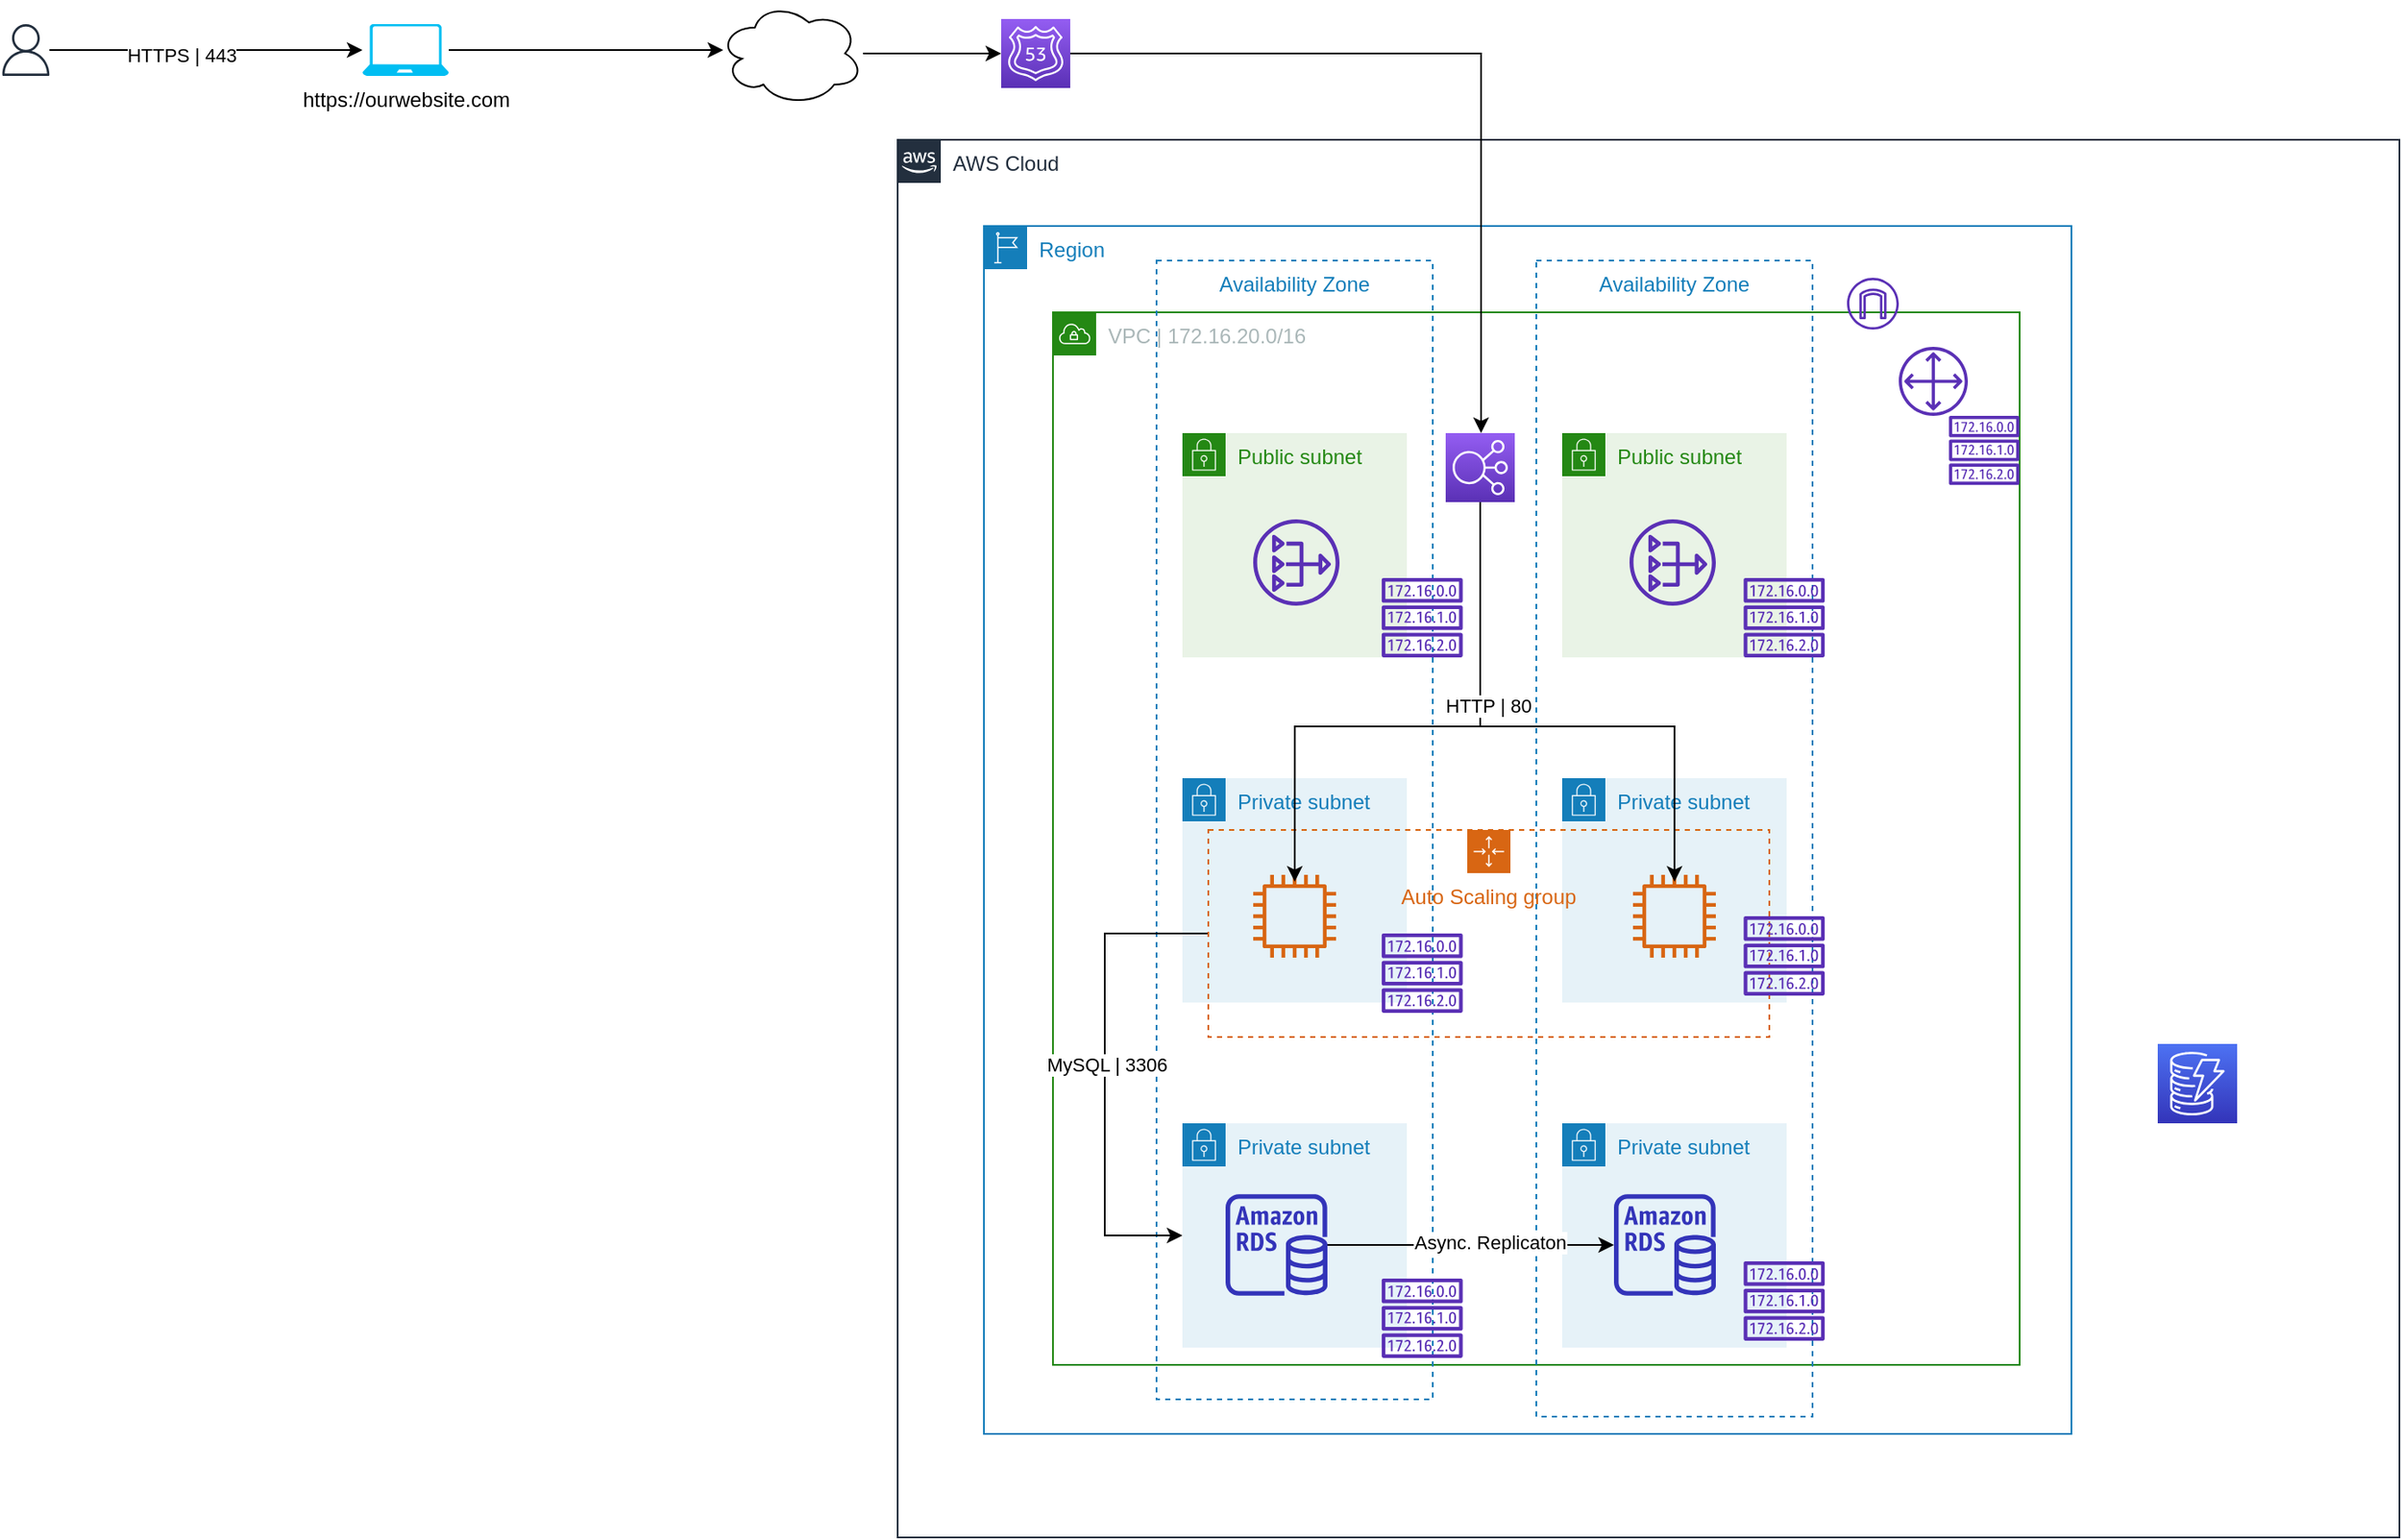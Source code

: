 <mxfile version="20.2.3" type="device" pages="2"><diagram id="qGHU7lOfQC-VO8fFJyiP" name="Page-1"><mxGraphModel dx="2979" dy="816" grid="1" gridSize="10" guides="1" tooltips="1" connect="1" arrows="1" fold="1" page="1" pageScale="1" pageWidth="850" pageHeight="1100" math="0" shadow="0"><root><mxCell id="0"/><mxCell id="1" parent="0"/><mxCell id="5YLVT_vNyKw7U1V8PRFC-1" value="AWS Cloud" style="points=[[0,0],[0.25,0],[0.5,0],[0.75,0],[1,0],[1,0.25],[1,0.5],[1,0.75],[1,1],[0.75,1],[0.5,1],[0.25,1],[0,1],[0,0.75],[0,0.5],[0,0.25]];outlineConnect=0;gradientColor=none;html=1;whiteSpace=wrap;fontSize=12;fontStyle=0;shape=mxgraph.aws4.group;grIcon=mxgraph.aws4.group_aws_cloud_alt;strokeColor=#232F3E;fillColor=none;verticalAlign=top;align=left;spacingLeft=30;fontColor=#232F3E;dashed=0;" parent="1" vertex="1"><mxGeometry x="80" y="100" width="870" height="810" as="geometry"/></mxCell><mxCell id="5YLVT_vNyKw7U1V8PRFC-2" value="Region" style="points=[[0,0],[0.25,0],[0.5,0],[0.75,0],[1,0],[1,0.25],[1,0.5],[1,0.75],[1,1],[0.75,1],[0.5,1],[0.25,1],[0,1],[0,0.75],[0,0.5],[0,0.25]];outlineConnect=0;gradientColor=none;html=1;whiteSpace=wrap;fontSize=12;fontStyle=0;shape=mxgraph.aws4.group;grIcon=mxgraph.aws4.group_region;strokeColor=#147EBA;fillColor=none;verticalAlign=top;align=left;spacingLeft=30;fontColor=#147EBA;dashed=0;" parent="1" vertex="1"><mxGeometry x="130" y="150" width="630" height="700" as="geometry"/></mxCell><mxCell id="5YLVT_vNyKw7U1V8PRFC-3" value="VPC | 172.16.20.0/16" style="points=[[0,0],[0.25,0],[0.5,0],[0.75,0],[1,0],[1,0.25],[1,0.5],[1,0.75],[1,1],[0.75,1],[0.5,1],[0.25,1],[0,1],[0,0.75],[0,0.5],[0,0.25]];outlineConnect=0;gradientColor=none;html=1;whiteSpace=wrap;fontSize=12;fontStyle=0;shape=mxgraph.aws4.group;grIcon=mxgraph.aws4.group_vpc;strokeColor=#248814;fillColor=none;verticalAlign=top;align=left;spacingLeft=30;fontColor=#AAB7B8;dashed=0;" parent="1" vertex="1"><mxGeometry x="170" y="200" width="560" height="610" as="geometry"/></mxCell><mxCell id="5YLVT_vNyKw7U1V8PRFC-4" value="Availability Zone" style="fillColor=none;strokeColor=#147EBA;dashed=1;verticalAlign=top;fontStyle=0;fontColor=#147EBA;" parent="1" vertex="1"><mxGeometry x="230" y="170" width="160" height="660" as="geometry"/></mxCell><mxCell id="5YLVT_vNyKw7U1V8PRFC-5" value="Availability Zone" style="fillColor=none;strokeColor=#147EBA;dashed=1;verticalAlign=top;fontStyle=0;fontColor=#147EBA;" parent="1" vertex="1"><mxGeometry x="450" y="170" width="160" height="670" as="geometry"/></mxCell><mxCell id="5YLVT_vNyKw7U1V8PRFC-6" value="Public subnet" style="points=[[0,0],[0.25,0],[0.5,0],[0.75,0],[1,0],[1,0.25],[1,0.5],[1,0.75],[1,1],[0.75,1],[0.5,1],[0.25,1],[0,1],[0,0.75],[0,0.5],[0,0.25]];outlineConnect=0;gradientColor=none;html=1;whiteSpace=wrap;fontSize=12;fontStyle=0;shape=mxgraph.aws4.group;grIcon=mxgraph.aws4.group_security_group;grStroke=0;strokeColor=#248814;fillColor=#E9F3E6;verticalAlign=top;align=left;spacingLeft=30;fontColor=#248814;dashed=0;" parent="1" vertex="1"><mxGeometry x="245" y="270" width="130" height="130" as="geometry"/></mxCell><mxCell id="5YLVT_vNyKw7U1V8PRFC-7" value="Private subnet" style="points=[[0,0],[0.25,0],[0.5,0],[0.75,0],[1,0],[1,0.25],[1,0.5],[1,0.75],[1,1],[0.75,1],[0.5,1],[0.25,1],[0,1],[0,0.75],[0,0.5],[0,0.25]];outlineConnect=0;gradientColor=none;html=1;whiteSpace=wrap;fontSize=12;fontStyle=0;shape=mxgraph.aws4.group;grIcon=mxgraph.aws4.group_security_group;grStroke=0;strokeColor=#147EBA;fillColor=#E6F2F8;verticalAlign=top;align=left;spacingLeft=30;fontColor=#147EBA;dashed=0;" parent="1" vertex="1"><mxGeometry x="245" y="470" width="130" height="130" as="geometry"/></mxCell><mxCell id="5YLVT_vNyKw7U1V8PRFC-8" value="Public subnet" style="points=[[0,0],[0.25,0],[0.5,0],[0.75,0],[1,0],[1,0.25],[1,0.5],[1,0.75],[1,1],[0.75,1],[0.5,1],[0.25,1],[0,1],[0,0.75],[0,0.5],[0,0.25]];outlineConnect=0;gradientColor=none;html=1;whiteSpace=wrap;fontSize=12;fontStyle=0;shape=mxgraph.aws4.group;grIcon=mxgraph.aws4.group_security_group;grStroke=0;strokeColor=#248814;fillColor=#E9F3E6;verticalAlign=top;align=left;spacingLeft=30;fontColor=#248814;dashed=0;" parent="1" vertex="1"><mxGeometry x="465" y="270" width="130" height="130" as="geometry"/></mxCell><mxCell id="5YLVT_vNyKw7U1V8PRFC-9" value="Private subnet" style="points=[[0,0],[0.25,0],[0.5,0],[0.75,0],[1,0],[1,0.25],[1,0.5],[1,0.75],[1,1],[0.75,1],[0.5,1],[0.25,1],[0,1],[0,0.75],[0,0.5],[0,0.25]];outlineConnect=0;gradientColor=none;html=1;whiteSpace=wrap;fontSize=12;fontStyle=0;shape=mxgraph.aws4.group;grIcon=mxgraph.aws4.group_security_group;grStroke=0;strokeColor=#147EBA;fillColor=#E6F2F8;verticalAlign=top;align=left;spacingLeft=30;fontColor=#147EBA;dashed=0;" parent="1" vertex="1"><mxGeometry x="465" y="470" width="130" height="130" as="geometry"/></mxCell><mxCell id="5YLVT_vNyKw7U1V8PRFC-10" value="" style="outlineConnect=0;fontColor=#232F3E;gradientColor=none;fillColor=#D86613;strokeColor=none;dashed=0;verticalLabelPosition=bottom;verticalAlign=top;align=center;html=1;fontSize=12;fontStyle=0;aspect=fixed;pointerEvents=1;shape=mxgraph.aws4.instance2;" parent="1" vertex="1"><mxGeometry x="286" y="526" width="48" height="48" as="geometry"/></mxCell><mxCell id="5YLVT_vNyKw7U1V8PRFC-11" value="" style="outlineConnect=0;fontColor=#232F3E;gradientColor=none;fillColor=#D86613;strokeColor=none;dashed=0;verticalLabelPosition=bottom;verticalAlign=top;align=center;html=1;fontSize=12;fontStyle=0;aspect=fixed;pointerEvents=1;shape=mxgraph.aws4.instance2;" parent="1" vertex="1"><mxGeometry x="506" y="526" width="48" height="48" as="geometry"/></mxCell><mxCell id="fYMZ4jhdy8-iHgI9h3fN-6" style="edgeStyle=orthogonalEdgeStyle;rounded=0;orthogonalLoop=1;jettySize=auto;html=1;exitX=0;exitY=0.5;exitDx=0;exitDy=0;entryX=0;entryY=0.5;entryDx=0;entryDy=0;" parent="1" source="5YLVT_vNyKw7U1V8PRFC-12" target="5YLVT_vNyKw7U1V8PRFC-25" edge="1"><mxGeometry relative="1" as="geometry"><Array as="points"><mxPoint x="200" y="560"/><mxPoint x="200" y="735"/></Array></mxGeometry></mxCell><mxCell id="fYMZ4jhdy8-iHgI9h3fN-7" value="MySQL | 3306" style="edgeLabel;html=1;align=center;verticalAlign=middle;resizable=0;points=[];" parent="fYMZ4jhdy8-iHgI9h3fN-6" vertex="1" connectable="0"><mxGeometry x="-0.027" y="1" relative="1" as="geometry"><mxPoint as="offset"/></mxGeometry></mxCell><mxCell id="5YLVT_vNyKw7U1V8PRFC-12" value="Auto Scaling group" style="points=[[0,0],[0.25,0],[0.5,0],[0.75,0],[1,0],[1,0.25],[1,0.5],[1,0.75],[1,1],[0.75,1],[0.5,1],[0.25,1],[0,1],[0,0.75],[0,0.5],[0,0.25]];outlineConnect=0;gradientColor=none;html=1;whiteSpace=wrap;fontSize=12;fontStyle=0;shape=mxgraph.aws4.groupCenter;grIcon=mxgraph.aws4.group_auto_scaling_group;grStroke=1;strokeColor=#D86613;fillColor=none;verticalAlign=top;align=center;fontColor=#D86613;dashed=1;spacingTop=25;" parent="1" vertex="1"><mxGeometry x="260" y="500" width="325" height="120" as="geometry"/></mxCell><mxCell id="5YLVT_vNyKw7U1V8PRFC-13" value="" style="outlineConnect=0;fontColor=#232F3E;gradientColor=none;fillColor=#5A30B5;strokeColor=none;dashed=0;verticalLabelPosition=bottom;verticalAlign=top;align=center;html=1;fontSize=12;fontStyle=0;aspect=fixed;pointerEvents=1;shape=mxgraph.aws4.internet_gateway;" parent="1" vertex="1"><mxGeometry x="630" y="180" width="30" height="30" as="geometry"/></mxCell><mxCell id="5YLVT_vNyKw7U1V8PRFC-14" value="" style="outlineConnect=0;fontColor=#232F3E;gradientColor=none;fillColor=#5A30B5;strokeColor=none;dashed=0;verticalLabelPosition=bottom;verticalAlign=top;align=center;html=1;fontSize=12;fontStyle=0;aspect=fixed;pointerEvents=1;shape=mxgraph.aws4.nat_gateway;" parent="1" vertex="1"><mxGeometry x="286" y="320" width="50" height="50" as="geometry"/></mxCell><mxCell id="5YLVT_vNyKw7U1V8PRFC-15" value="" style="outlineConnect=0;fontColor=#232F3E;gradientColor=none;fillColor=#5A30B5;strokeColor=none;dashed=0;verticalLabelPosition=bottom;verticalAlign=top;align=center;html=1;fontSize=12;fontStyle=0;aspect=fixed;pointerEvents=1;shape=mxgraph.aws4.nat_gateway;" parent="1" vertex="1"><mxGeometry x="504" y="320" width="50" height="50" as="geometry"/></mxCell><mxCell id="5YLVT_vNyKw7U1V8PRFC-16" value="" style="outlineConnect=0;fontColor=#232F3E;gradientColor=none;fillColor=#5A30B5;strokeColor=none;dashed=0;verticalLabelPosition=bottom;verticalAlign=top;align=center;html=1;fontSize=12;fontStyle=0;aspect=fixed;pointerEvents=1;shape=mxgraph.aws4.route_table;" parent="1" vertex="1"><mxGeometry x="570" y="550" width="47.21" height="46" as="geometry"/></mxCell><mxCell id="5YLVT_vNyKw7U1V8PRFC-17" value="" style="outlineConnect=0;fontColor=#232F3E;gradientColor=none;fillColor=#5A30B5;strokeColor=none;dashed=0;verticalLabelPosition=bottom;verticalAlign=top;align=center;html=1;fontSize=12;fontStyle=0;aspect=fixed;pointerEvents=1;shape=mxgraph.aws4.route_table;" parent="1" vertex="1"><mxGeometry x="570" y="354" width="47.21" height="46" as="geometry"/></mxCell><mxCell id="5YLVT_vNyKw7U1V8PRFC-18" value="" style="outlineConnect=0;fontColor=#232F3E;gradientColor=none;fillColor=#5A30B5;strokeColor=none;dashed=0;verticalLabelPosition=bottom;verticalAlign=top;align=center;html=1;fontSize=12;fontStyle=0;aspect=fixed;pointerEvents=1;shape=mxgraph.aws4.route_table;" parent="1" vertex="1"><mxGeometry x="360.29" y="354" width="47.21" height="46" as="geometry"/></mxCell><mxCell id="5YLVT_vNyKw7U1V8PRFC-19" value="" style="outlineConnect=0;fontColor=#232F3E;gradientColor=none;fillColor=#5A30B5;strokeColor=none;dashed=0;verticalLabelPosition=bottom;verticalAlign=top;align=center;html=1;fontSize=12;fontStyle=0;aspect=fixed;pointerEvents=1;shape=mxgraph.aws4.route_table;" parent="1" vertex="1"><mxGeometry x="360.29" y="560" width="47.21" height="46" as="geometry"/></mxCell><mxCell id="5YLVT_vNyKw7U1V8PRFC-20" value="" style="outlineConnect=0;fontColor=#232F3E;gradientColor=none;fillColor=#5A30B5;strokeColor=none;dashed=0;verticalLabelPosition=bottom;verticalAlign=top;align=center;html=1;fontSize=12;fontStyle=0;aspect=fixed;pointerEvents=1;shape=mxgraph.aws4.customer_gateway;" parent="1" vertex="1"><mxGeometry x="660" y="220" width="40" height="40" as="geometry"/></mxCell><mxCell id="5YLVT_vNyKw7U1V8PRFC-21" value="" style="outlineConnect=0;fontColor=#232F3E;gradientColor=none;fillColor=#5A30B5;strokeColor=none;dashed=0;verticalLabelPosition=bottom;verticalAlign=top;align=center;html=1;fontSize=12;fontStyle=0;aspect=fixed;pointerEvents=1;shape=mxgraph.aws4.route_table;" parent="1" vertex="1"><mxGeometry x="688.95" y="260" width="41.05" height="40" as="geometry"/></mxCell><mxCell id="5YLVT_vNyKw7U1V8PRFC-23" style="edgeStyle=orthogonalEdgeStyle;rounded=0;orthogonalLoop=1;jettySize=auto;html=1;entryX=0.154;entryY=0.25;entryDx=0;entryDy=0;entryPerimeter=0;" parent="1" source="5YLVT_vNyKw7U1V8PRFC-22" target="5YLVT_vNyKw7U1V8PRFC-12" edge="1"><mxGeometry relative="1" as="geometry"><Array as="points"><mxPoint x="417" y="440"/><mxPoint x="310" y="440"/></Array></mxGeometry></mxCell><mxCell id="5YLVT_vNyKw7U1V8PRFC-24" style="edgeStyle=orthogonalEdgeStyle;rounded=0;orthogonalLoop=1;jettySize=auto;html=1;entryX=0.831;entryY=0.25;entryDx=0;entryDy=0;entryPerimeter=0;" parent="1" source="5YLVT_vNyKw7U1V8PRFC-22" target="5YLVT_vNyKw7U1V8PRFC-12" edge="1"><mxGeometry relative="1" as="geometry"><Array as="points"><mxPoint x="417" y="440"/><mxPoint x="530" y="440"/></Array></mxGeometry></mxCell><mxCell id="fYMZ4jhdy8-iHgI9h3fN-5" value="HTTP | 80" style="edgeLabel;html=1;align=center;verticalAlign=middle;resizable=0;points=[];" parent="5YLVT_vNyKw7U1V8PRFC-24" vertex="1" connectable="0"><mxGeometry x="-0.29" y="4" relative="1" as="geometry"><mxPoint as="offset"/></mxGeometry></mxCell><mxCell id="5YLVT_vNyKw7U1V8PRFC-22" value="" style="outlineConnect=0;fontColor=#232F3E;gradientColor=#945DF2;gradientDirection=north;fillColor=#5A30B5;strokeColor=#ffffff;dashed=0;verticalLabelPosition=bottom;verticalAlign=top;align=center;html=1;fontSize=12;fontStyle=0;aspect=fixed;shape=mxgraph.aws4.resourceIcon;resIcon=mxgraph.aws4.elastic_load_balancing;" parent="1" vertex="1"><mxGeometry x="397.5" y="270" width="40" height="40" as="geometry"/></mxCell><mxCell id="5YLVT_vNyKw7U1V8PRFC-25" value="Private subnet" style="points=[[0,0],[0.25,0],[0.5,0],[0.75,0],[1,0],[1,0.25],[1,0.5],[1,0.75],[1,1],[0.75,1],[0.5,1],[0.25,1],[0,1],[0,0.75],[0,0.5],[0,0.25]];outlineConnect=0;gradientColor=none;html=1;whiteSpace=wrap;fontSize=12;fontStyle=0;shape=mxgraph.aws4.group;grIcon=mxgraph.aws4.group_security_group;grStroke=0;strokeColor=#147EBA;fillColor=#E6F2F8;verticalAlign=top;align=left;spacingLeft=30;fontColor=#147EBA;dashed=0;" parent="1" vertex="1"><mxGeometry x="245" y="670" width="130" height="130" as="geometry"/></mxCell><mxCell id="5YLVT_vNyKw7U1V8PRFC-26" value="Private subnet" style="points=[[0,0],[0.25,0],[0.5,0],[0.75,0],[1,0],[1,0.25],[1,0.5],[1,0.75],[1,1],[0.75,1],[0.5,1],[0.25,1],[0,1],[0,0.75],[0,0.5],[0,0.25]];outlineConnect=0;gradientColor=none;html=1;whiteSpace=wrap;fontSize=12;fontStyle=0;shape=mxgraph.aws4.group;grIcon=mxgraph.aws4.group_security_group;grStroke=0;strokeColor=#147EBA;fillColor=#E6F2F8;verticalAlign=top;align=left;spacingLeft=30;fontColor=#147EBA;dashed=0;" parent="1" vertex="1"><mxGeometry x="465" y="670" width="130" height="130" as="geometry"/></mxCell><mxCell id="5YLVT_vNyKw7U1V8PRFC-30" value="" style="outlineConnect=0;fontColor=#232F3E;gradientColor=none;fillColor=#5A30B5;strokeColor=none;dashed=0;verticalLabelPosition=bottom;verticalAlign=top;align=center;html=1;fontSize=12;fontStyle=0;aspect=fixed;pointerEvents=1;shape=mxgraph.aws4.route_table;" parent="1" vertex="1"><mxGeometry x="570" y="750" width="47.21" height="46" as="geometry"/></mxCell><mxCell id="5YLVT_vNyKw7U1V8PRFC-31" value="" style="outlineConnect=0;fontColor=#232F3E;gradientColor=none;fillColor=#5A30B5;strokeColor=none;dashed=0;verticalLabelPosition=bottom;verticalAlign=top;align=center;html=1;fontSize=12;fontStyle=0;aspect=fixed;pointerEvents=1;shape=mxgraph.aws4.route_table;" parent="1" vertex="1"><mxGeometry x="360.29" y="760" width="47.21" height="46" as="geometry"/></mxCell><mxCell id="5YLVT_vNyKw7U1V8PRFC-34" style="edgeStyle=orthogonalEdgeStyle;rounded=0;orthogonalLoop=1;jettySize=auto;html=1;" parent="1" source="5YLVT_vNyKw7U1V8PRFC-32" target="5YLVT_vNyKw7U1V8PRFC-33" edge="1"><mxGeometry relative="1" as="geometry"/></mxCell><mxCell id="5YLVT_vNyKw7U1V8PRFC-35" value="Async. Replicaton" style="edgeLabel;html=1;align=center;verticalAlign=middle;resizable=0;points=[];" parent="5YLVT_vNyKw7U1V8PRFC-34" vertex="1" connectable="0"><mxGeometry x="0.124" y="2" relative="1" as="geometry"><mxPoint as="offset"/></mxGeometry></mxCell><mxCell id="5YLVT_vNyKw7U1V8PRFC-32" value="" style="outlineConnect=0;fontColor=#232F3E;gradientColor=none;fillColor=#3334B9;strokeColor=none;dashed=0;verticalLabelPosition=bottom;verticalAlign=top;align=center;html=1;fontSize=12;fontStyle=0;aspect=fixed;pointerEvents=1;shape=mxgraph.aws4.rds_instance;" parent="1" vertex="1"><mxGeometry x="270" y="711" width="59" height="59" as="geometry"/></mxCell><mxCell id="5YLVT_vNyKw7U1V8PRFC-33" value="" style="outlineConnect=0;fontColor=#232F3E;gradientColor=none;fillColor=#3334B9;strokeColor=none;dashed=0;verticalLabelPosition=bottom;verticalAlign=top;align=center;html=1;fontSize=12;fontStyle=0;aspect=fixed;pointerEvents=1;shape=mxgraph.aws4.rds_instance;" parent="1" vertex="1"><mxGeometry x="495" y="711" width="59" height="59" as="geometry"/></mxCell><mxCell id="5YLVT_vNyKw7U1V8PRFC-45" style="edgeStyle=orthogonalEdgeStyle;rounded=0;orthogonalLoop=1;jettySize=auto;html=1;" parent="1" source="5YLVT_vNyKw7U1V8PRFC-36" target="5YLVT_vNyKw7U1V8PRFC-22" edge="1"><mxGeometry relative="1" as="geometry"><Array as="points"><mxPoint x="418" y="50"/></Array></mxGeometry></mxCell><mxCell id="5YLVT_vNyKw7U1V8PRFC-36" value="" style="outlineConnect=0;fontColor=#232F3E;gradientColor=#945DF2;gradientDirection=north;fillColor=#5A30B5;strokeColor=#ffffff;dashed=0;verticalLabelPosition=bottom;verticalAlign=top;align=center;html=1;fontSize=12;fontStyle=0;aspect=fixed;shape=mxgraph.aws4.resourceIcon;resIcon=mxgraph.aws4.route_53;" parent="1" vertex="1"><mxGeometry x="140" y="30" width="40" height="40" as="geometry"/></mxCell><mxCell id="5YLVT_vNyKw7U1V8PRFC-43" style="edgeStyle=orthogonalEdgeStyle;rounded=0;orthogonalLoop=1;jettySize=auto;html=1;" parent="1" source="5YLVT_vNyKw7U1V8PRFC-37" target="5YLVT_vNyKw7U1V8PRFC-36" edge="1"><mxGeometry relative="1" as="geometry"/></mxCell><mxCell id="5YLVT_vNyKw7U1V8PRFC-37" value="" style="ellipse;shape=cloud;whiteSpace=wrap;html=1;" parent="1" vertex="1"><mxGeometry x="-23.6" y="20" width="83.6" height="60" as="geometry"/></mxCell><mxCell id="5YLVT_vNyKw7U1V8PRFC-44" style="edgeStyle=orthogonalEdgeStyle;rounded=0;orthogonalLoop=1;jettySize=auto;html=1;" parent="1" source="5YLVT_vNyKw7U1V8PRFC-38" edge="1"><mxGeometry relative="1" as="geometry"><mxPoint x="-21" y="48" as="targetPoint"/></mxGeometry></mxCell><mxCell id="5YLVT_vNyKw7U1V8PRFC-38" value="https://ourwebsite.com" style="verticalLabelPosition=bottom;html=1;verticalAlign=top;align=center;strokeColor=none;fillColor=#00BEF2;shape=mxgraph.azure.laptop;pointerEvents=1;" parent="1" vertex="1"><mxGeometry x="-230" y="33" width="50" height="30" as="geometry"/></mxCell><mxCell id="5YLVT_vNyKw7U1V8PRFC-40" style="edgeStyle=orthogonalEdgeStyle;rounded=0;orthogonalLoop=1;jettySize=auto;html=1;" parent="1" source="5YLVT_vNyKw7U1V8PRFC-39" target="5YLVT_vNyKw7U1V8PRFC-38" edge="1"><mxGeometry relative="1" as="geometry"/></mxCell><mxCell id="fYMZ4jhdy8-iHgI9h3fN-4" value="HTTPS | 443" style="edgeLabel;html=1;align=center;verticalAlign=middle;resizable=0;points=[];" parent="5YLVT_vNyKw7U1V8PRFC-40" vertex="1" connectable="0"><mxGeometry x="-0.16" y="-3" relative="1" as="geometry"><mxPoint as="offset"/></mxGeometry></mxCell><mxCell id="5YLVT_vNyKw7U1V8PRFC-39" value="" style="outlineConnect=0;fontColor=#232F3E;gradientColor=none;fillColor=#232F3E;strokeColor=none;dashed=0;verticalLabelPosition=bottom;verticalAlign=top;align=center;html=1;fontSize=12;fontStyle=0;aspect=fixed;pointerEvents=1;shape=mxgraph.aws4.user;" parent="1" vertex="1"><mxGeometry x="-440" y="33" width="30" height="30" as="geometry"/></mxCell><mxCell id="snQkzCkAAXeSQqoDrK5y-1" value="" style="sketch=0;points=[[0,0,0],[0.25,0,0],[0.5,0,0],[0.75,0,0],[1,0,0],[0,1,0],[0.25,1,0],[0.5,1,0],[0.75,1,0],[1,1,0],[0,0.25,0],[0,0.5,0],[0,0.75,0],[1,0.25,0],[1,0.5,0],[1,0.75,0]];outlineConnect=0;fontColor=#232F3E;gradientColor=#4D72F3;gradientDirection=north;fillColor=#3334B9;strokeColor=#ffffff;dashed=0;verticalLabelPosition=bottom;verticalAlign=top;align=center;html=1;fontSize=12;fontStyle=0;aspect=fixed;shape=mxgraph.aws4.resourceIcon;resIcon=mxgraph.aws4.dynamodb;" parent="1" vertex="1"><mxGeometry x="810" y="624" width="46" height="46" as="geometry"/></mxCell></root></mxGraphModel></diagram><diagram name="Copy of Page-1" id="x02dA8ORtGkthrHsMyF6"><mxGraphModel dx="2979" dy="816" grid="1" gridSize="10" guides="1" tooltips="1" connect="1" arrows="1" fold="1" page="1" pageScale="1" pageWidth="850" pageHeight="1100" math="0" shadow="0"><root><mxCell id="9SWL7F2BHETxe4hb4hjW-0"/><mxCell id="9SWL7F2BHETxe4hb4hjW-1" parent="9SWL7F2BHETxe4hb4hjW-0"/><mxCell id="9SWL7F2BHETxe4hb4hjW-2" value="AWS Cloud" style="points=[[0,0],[0.25,0],[0.5,0],[0.75,0],[1,0],[1,0.25],[1,0.5],[1,0.75],[1,1],[0.75,1],[0.5,1],[0.25,1],[0,1],[0,0.75],[0,0.5],[0,0.25]];outlineConnect=0;gradientColor=none;html=1;whiteSpace=wrap;fontSize=12;fontStyle=0;shape=mxgraph.aws4.group;grIcon=mxgraph.aws4.group_aws_cloud_alt;strokeColor=#232F3E;fillColor=none;verticalAlign=top;align=left;spacingLeft=30;fontColor=#232F3E;dashed=0;" parent="9SWL7F2BHETxe4hb4hjW-1" vertex="1"><mxGeometry x="-70" y="100" width="1240" height="670" as="geometry"/></mxCell><mxCell id="9SWL7F2BHETxe4hb4hjW-3" value="Region" style="points=[[0,0],[0.25,0],[0.5,0],[0.75,0],[1,0],[1,0.25],[1,0.5],[1,0.75],[1,1],[0.75,1],[0.5,1],[0.25,1],[0,1],[0,0.75],[0,0.5],[0,0.25]];outlineConnect=0;gradientColor=none;html=1;whiteSpace=wrap;fontSize=12;fontStyle=0;shape=mxgraph.aws4.group;grIcon=mxgraph.aws4.group_region;strokeColor=#147EBA;fillColor=none;verticalAlign=top;align=left;spacingLeft=30;fontColor=#147EBA;dashed=0;" parent="9SWL7F2BHETxe4hb4hjW-1" vertex="1"><mxGeometry x="-40" y="150" width="1180" height="580" as="geometry"/></mxCell><mxCell id="9SWL7F2BHETxe4hb4hjW-4" value="VPC | 172.16.20.0/16" style="points=[[0,0],[0.25,0],[0.5,0],[0.75,0],[1,0],[1,0.25],[1,0.5],[1,0.75],[1,1],[0.75,1],[0.5,1],[0.25,1],[0,1],[0,0.75],[0,0.5],[0,0.25]];outlineConnect=0;gradientColor=none;html=1;whiteSpace=wrap;fontSize=12;fontStyle=0;shape=mxgraph.aws4.group;grIcon=mxgraph.aws4.group_vpc;strokeColor=#248814;fillColor=none;verticalAlign=top;align=left;spacingLeft=30;fontColor=#AAB7B8;dashed=0;" parent="9SWL7F2BHETxe4hb4hjW-1" vertex="1"><mxGeometry x="170" y="200" width="580" height="490" as="geometry"/></mxCell><mxCell id="9SWL7F2BHETxe4hb4hjW-5" value="Availability Zone" style="fillColor=none;strokeColor=#147EBA;dashed=1;verticalAlign=top;fontStyle=0;fontColor=#147EBA;" parent="9SWL7F2BHETxe4hb4hjW-1" vertex="1"><mxGeometry x="230" y="170" width="160" height="480" as="geometry"/></mxCell><mxCell id="9SWL7F2BHETxe4hb4hjW-6" value="Availability Zone" style="fillColor=none;strokeColor=#147EBA;dashed=1;verticalAlign=top;fontStyle=0;fontColor=#147EBA;" parent="9SWL7F2BHETxe4hb4hjW-1" vertex="1"><mxGeometry x="450" y="170" width="160" height="480" as="geometry"/></mxCell><mxCell id="9SWL7F2BHETxe4hb4hjW-7" value="Public subnet" style="points=[[0,0],[0.25,0],[0.5,0],[0.75,0],[1,0],[1,0.25],[1,0.5],[1,0.75],[1,1],[0.75,1],[0.5,1],[0.25,1],[0,1],[0,0.75],[0,0.5],[0,0.25]];outlineConnect=0;gradientColor=none;html=1;whiteSpace=wrap;fontSize=12;fontStyle=0;shape=mxgraph.aws4.group;grIcon=mxgraph.aws4.group_security_group;grStroke=0;strokeColor=#248814;fillColor=#E9F3E6;verticalAlign=top;align=left;spacingLeft=30;fontColor=#248814;dashed=0;" parent="9SWL7F2BHETxe4hb4hjW-1" vertex="1"><mxGeometry x="245" y="270" width="130" height="130" as="geometry"/></mxCell><mxCell id="9SWL7F2BHETxe4hb4hjW-8" value="Private subnet" style="points=[[0,0],[0.25,0],[0.5,0],[0.75,0],[1,0],[1,0.25],[1,0.5],[1,0.75],[1,1],[0.75,1],[0.5,1],[0.25,1],[0,1],[0,0.75],[0,0.5],[0,0.25]];outlineConnect=0;gradientColor=none;html=1;whiteSpace=wrap;fontSize=12;fontStyle=0;shape=mxgraph.aws4.group;grIcon=mxgraph.aws4.group_security_group;grStroke=0;strokeColor=#147EBA;fillColor=#E6F2F8;verticalAlign=top;align=left;spacingLeft=30;fontColor=#147EBA;dashed=0;" parent="9SWL7F2BHETxe4hb4hjW-1" vertex="1"><mxGeometry x="245" y="470" width="130" height="130" as="geometry"/></mxCell><mxCell id="9SWL7F2BHETxe4hb4hjW-9" value="Public subnet" style="points=[[0,0],[0.25,0],[0.5,0],[0.75,0],[1,0],[1,0.25],[1,0.5],[1,0.75],[1,1],[0.75,1],[0.5,1],[0.25,1],[0,1],[0,0.75],[0,0.5],[0,0.25]];outlineConnect=0;gradientColor=none;html=1;whiteSpace=wrap;fontSize=12;fontStyle=0;shape=mxgraph.aws4.group;grIcon=mxgraph.aws4.group_security_group;grStroke=0;strokeColor=#248814;fillColor=#E9F3E6;verticalAlign=top;align=left;spacingLeft=30;fontColor=#248814;dashed=0;" parent="9SWL7F2BHETxe4hb4hjW-1" vertex="1"><mxGeometry x="465" y="270" width="130" height="130" as="geometry"/></mxCell><mxCell id="9SWL7F2BHETxe4hb4hjW-10" value="Private subnet" style="points=[[0,0],[0.25,0],[0.5,0],[0.75,0],[1,0],[1,0.25],[1,0.5],[1,0.75],[1,1],[0.75,1],[0.5,1],[0.25,1],[0,1],[0,0.75],[0,0.5],[0,0.25]];outlineConnect=0;gradientColor=none;html=1;whiteSpace=wrap;fontSize=12;fontStyle=0;shape=mxgraph.aws4.group;grIcon=mxgraph.aws4.group_security_group;grStroke=0;strokeColor=#147EBA;fillColor=#E6F2F8;verticalAlign=top;align=left;spacingLeft=30;fontColor=#147EBA;dashed=0;" parent="9SWL7F2BHETxe4hb4hjW-1" vertex="1"><mxGeometry x="465" y="470" width="130" height="130" as="geometry"/></mxCell><mxCell id="9SWL7F2BHETxe4hb4hjW-11" value="" style="outlineConnect=0;fontColor=#232F3E;gradientColor=none;fillColor=#D86613;strokeColor=none;dashed=0;verticalLabelPosition=bottom;verticalAlign=top;align=center;html=1;fontSize=12;fontStyle=0;aspect=fixed;pointerEvents=1;shape=mxgraph.aws4.instance2;" parent="9SWL7F2BHETxe4hb4hjW-1" vertex="1"><mxGeometry x="286" y="526" width="48" height="48" as="geometry"/></mxCell><mxCell id="9SWL7F2BHETxe4hb4hjW-12" value="" style="outlineConnect=0;fontColor=#232F3E;gradientColor=none;fillColor=#D86613;strokeColor=none;dashed=0;verticalLabelPosition=bottom;verticalAlign=top;align=center;html=1;fontSize=12;fontStyle=0;aspect=fixed;pointerEvents=1;shape=mxgraph.aws4.instance2;" parent="9SWL7F2BHETxe4hb4hjW-1" vertex="1"><mxGeometry x="506" y="526" width="48" height="48" as="geometry"/></mxCell><mxCell id="9SWL7F2BHETxe4hb4hjW-15" value="Auto Scaling group" style="points=[[0,0],[0.25,0],[0.5,0],[0.75,0],[1,0],[1,0.25],[1,0.5],[1,0.75],[1,1],[0.75,1],[0.5,1],[0.25,1],[0,1],[0,0.75],[0,0.5],[0,0.25]];outlineConnect=0;gradientColor=none;html=1;whiteSpace=wrap;fontSize=12;fontStyle=0;shape=mxgraph.aws4.groupCenter;grIcon=mxgraph.aws4.group_auto_scaling_group;grStroke=1;strokeColor=#D86613;fillColor=none;verticalAlign=top;align=center;fontColor=#D86613;dashed=1;spacingTop=25;" parent="9SWL7F2BHETxe4hb4hjW-1" vertex="1"><mxGeometry x="260" y="500" width="325" height="120" as="geometry"/></mxCell><mxCell id="9SWL7F2BHETxe4hb4hjW-16" value="IGW" style="outlineConnect=0;fontColor=#232F3E;gradientColor=none;fillColor=#5A30B5;strokeColor=none;dashed=0;verticalLabelPosition=bottom;verticalAlign=top;align=center;html=1;fontSize=12;fontStyle=0;aspect=fixed;pointerEvents=1;shape=mxgraph.aws4.internet_gateway;" parent="9SWL7F2BHETxe4hb4hjW-1" vertex="1"><mxGeometry x="630" y="180" width="30" height="30" as="geometry"/></mxCell><mxCell id="9SWL7F2BHETxe4hb4hjW-17" value="" style="outlineConnect=0;fontColor=#232F3E;gradientColor=none;fillColor=#5A30B5;strokeColor=none;dashed=0;verticalLabelPosition=bottom;verticalAlign=top;align=center;html=1;fontSize=12;fontStyle=0;aspect=fixed;pointerEvents=1;shape=mxgraph.aws4.nat_gateway;" parent="9SWL7F2BHETxe4hb4hjW-1" vertex="1"><mxGeometry x="286" y="320" width="50" height="50" as="geometry"/></mxCell><mxCell id="9SWL7F2BHETxe4hb4hjW-18" value="" style="outlineConnect=0;fontColor=#232F3E;gradientColor=none;fillColor=#5A30B5;strokeColor=none;dashed=0;verticalLabelPosition=bottom;verticalAlign=top;align=center;html=1;fontSize=12;fontStyle=0;aspect=fixed;pointerEvents=1;shape=mxgraph.aws4.nat_gateway;" parent="9SWL7F2BHETxe4hb4hjW-1" vertex="1"><mxGeometry x="504" y="320" width="50" height="50" as="geometry"/></mxCell><mxCell id="9SWL7F2BHETxe4hb4hjW-19" value="" style="outlineConnect=0;fontColor=#232F3E;gradientColor=none;fillColor=#5A30B5;strokeColor=none;dashed=0;verticalLabelPosition=bottom;verticalAlign=top;align=center;html=1;fontSize=12;fontStyle=0;aspect=fixed;pointerEvents=1;shape=mxgraph.aws4.route_table;" parent="9SWL7F2BHETxe4hb4hjW-1" vertex="1"><mxGeometry x="570" y="550" width="47.21" height="46" as="geometry"/></mxCell><mxCell id="9SWL7F2BHETxe4hb4hjW-20" value="" style="outlineConnect=0;fontColor=#232F3E;gradientColor=none;fillColor=#5A30B5;strokeColor=none;dashed=0;verticalLabelPosition=bottom;verticalAlign=top;align=center;html=1;fontSize=12;fontStyle=0;aspect=fixed;pointerEvents=1;shape=mxgraph.aws4.route_table;" parent="9SWL7F2BHETxe4hb4hjW-1" vertex="1"><mxGeometry x="570" y="354" width="47.21" height="46" as="geometry"/></mxCell><mxCell id="9SWL7F2BHETxe4hb4hjW-21" value="" style="outlineConnect=0;fontColor=#232F3E;gradientColor=none;fillColor=#5A30B5;strokeColor=none;dashed=0;verticalLabelPosition=bottom;verticalAlign=top;align=center;html=1;fontSize=12;fontStyle=0;aspect=fixed;pointerEvents=1;shape=mxgraph.aws4.route_table;" parent="9SWL7F2BHETxe4hb4hjW-1" vertex="1"><mxGeometry x="360.29" y="354" width="47.21" height="46" as="geometry"/></mxCell><mxCell id="9SWL7F2BHETxe4hb4hjW-22" value="" style="outlineConnect=0;fontColor=#232F3E;gradientColor=none;fillColor=#5A30B5;strokeColor=none;dashed=0;verticalLabelPosition=bottom;verticalAlign=top;align=center;html=1;fontSize=12;fontStyle=0;aspect=fixed;pointerEvents=1;shape=mxgraph.aws4.route_table;" parent="9SWL7F2BHETxe4hb4hjW-1" vertex="1"><mxGeometry x="360.29" y="560" width="47.21" height="46" as="geometry"/></mxCell><mxCell id="9SWL7F2BHETxe4hb4hjW-23" value="VPC Router" style="outlineConnect=0;fontColor=#232F3E;gradientColor=none;fillColor=#5A30B5;strokeColor=none;dashed=0;verticalLabelPosition=bottom;verticalAlign=top;align=center;html=1;fontSize=12;fontStyle=0;aspect=fixed;pointerEvents=1;shape=mxgraph.aws4.customer_gateway;" parent="9SWL7F2BHETxe4hb4hjW-1" vertex="1"><mxGeometry x="660" y="220" width="40" height="40" as="geometry"/></mxCell><mxCell id="9SWL7F2BHETxe4hb4hjW-25" style="edgeStyle=orthogonalEdgeStyle;rounded=0;orthogonalLoop=1;jettySize=auto;html=1;entryX=0.154;entryY=0.25;entryDx=0;entryDy=0;entryPerimeter=0;" parent="9SWL7F2BHETxe4hb4hjW-1" source="9SWL7F2BHETxe4hb4hjW-28" target="9SWL7F2BHETxe4hb4hjW-15" edge="1"><mxGeometry relative="1" as="geometry"><Array as="points"><mxPoint x="417" y="440"/><mxPoint x="310" y="440"/></Array></mxGeometry></mxCell><mxCell id="9SWL7F2BHETxe4hb4hjW-26" style="edgeStyle=orthogonalEdgeStyle;rounded=0;orthogonalLoop=1;jettySize=auto;html=1;entryX=0.831;entryY=0.25;entryDx=0;entryDy=0;entryPerimeter=0;" parent="9SWL7F2BHETxe4hb4hjW-1" source="9SWL7F2BHETxe4hb4hjW-28" target="9SWL7F2BHETxe4hb4hjW-15" edge="1"><mxGeometry relative="1" as="geometry"><Array as="points"><mxPoint x="417" y="440"/><mxPoint x="530" y="440"/></Array></mxGeometry></mxCell><mxCell id="9SWL7F2BHETxe4hb4hjW-27" value="HTTP | 80" style="edgeLabel;html=1;align=center;verticalAlign=middle;resizable=0;points=[];" parent="9SWL7F2BHETxe4hb4hjW-26" vertex="1" connectable="0"><mxGeometry x="-0.29" y="4" relative="1" as="geometry"><mxPoint as="offset"/></mxGeometry></mxCell><mxCell id="9SWL7F2BHETxe4hb4hjW-28" value="" style="outlineConnect=0;fontColor=#232F3E;gradientColor=#945DF2;gradientDirection=north;fillColor=#5A30B5;strokeColor=#ffffff;dashed=0;verticalLabelPosition=bottom;verticalAlign=top;align=center;html=1;fontSize=12;fontStyle=0;aspect=fixed;shape=mxgraph.aws4.resourceIcon;resIcon=mxgraph.aws4.elastic_load_balancing;" parent="9SWL7F2BHETxe4hb4hjW-1" vertex="1"><mxGeometry x="397.5" y="270" width="40" height="40" as="geometry"/></mxCell><mxCell id="9SWL7F2BHETxe4hb4hjW-37" style="edgeStyle=orthogonalEdgeStyle;rounded=0;orthogonalLoop=1;jettySize=auto;html=1;" parent="9SWL7F2BHETxe4hb4hjW-1" source="9SWL7F2BHETxe4hb4hjW-38" target="9SWL7F2BHETxe4hb4hjW-28" edge="1"><mxGeometry relative="1" as="geometry"><Array as="points"><mxPoint x="418" y="50"/></Array></mxGeometry></mxCell><mxCell id="9SWL7F2BHETxe4hb4hjW-50" style="edgeStyle=orthogonalEdgeStyle;rounded=0;orthogonalLoop=1;jettySize=auto;html=1;" parent="9SWL7F2BHETxe4hb4hjW-1" source="9SWL7F2BHETxe4hb4hjW-38" target="9SWL7F2BHETxe4hb4hjW-48" edge="1"><mxGeometry relative="1" as="geometry"/></mxCell><mxCell id="9SWL7F2BHETxe4hb4hjW-38" value="" style="outlineConnect=0;fontColor=#232F3E;gradientColor=#945DF2;gradientDirection=north;fillColor=#5A30B5;strokeColor=#ffffff;dashed=0;verticalLabelPosition=bottom;verticalAlign=top;align=center;html=1;fontSize=12;fontStyle=0;aspect=fixed;shape=mxgraph.aws4.resourceIcon;resIcon=mxgraph.aws4.route_53;" parent="9SWL7F2BHETxe4hb4hjW-1" vertex="1"><mxGeometry x="140" y="30" width="40" height="40" as="geometry"/></mxCell><mxCell id="9SWL7F2BHETxe4hb4hjW-39" style="edgeStyle=orthogonalEdgeStyle;rounded=0;orthogonalLoop=1;jettySize=auto;html=1;" parent="9SWL7F2BHETxe4hb4hjW-1" source="9SWL7F2BHETxe4hb4hjW-40" target="9SWL7F2BHETxe4hb4hjW-38" edge="1"><mxGeometry relative="1" as="geometry"/></mxCell><mxCell id="9SWL7F2BHETxe4hb4hjW-40" value="" style="ellipse;shape=cloud;whiteSpace=wrap;html=1;" parent="9SWL7F2BHETxe4hb4hjW-1" vertex="1"><mxGeometry x="-23.6" y="20" width="83.6" height="60" as="geometry"/></mxCell><mxCell id="9SWL7F2BHETxe4hb4hjW-41" style="edgeStyle=orthogonalEdgeStyle;rounded=0;orthogonalLoop=1;jettySize=auto;html=1;" parent="9SWL7F2BHETxe4hb4hjW-1" source="9SWL7F2BHETxe4hb4hjW-42" edge="1"><mxGeometry relative="1" as="geometry"><mxPoint x="-21" y="48" as="targetPoint"/></mxGeometry></mxCell><mxCell id="9SWL7F2BHETxe4hb4hjW-42" value="https://ourwebsite.com" style="verticalLabelPosition=bottom;html=1;verticalAlign=top;align=center;strokeColor=none;fillColor=#00BEF2;shape=mxgraph.azure.laptop;pointerEvents=1;" parent="9SWL7F2BHETxe4hb4hjW-1" vertex="1"><mxGeometry x="-230" y="33" width="50" height="30" as="geometry"/></mxCell><mxCell id="9SWL7F2BHETxe4hb4hjW-43" style="edgeStyle=orthogonalEdgeStyle;rounded=0;orthogonalLoop=1;jettySize=auto;html=1;" parent="9SWL7F2BHETxe4hb4hjW-1" source="9SWL7F2BHETxe4hb4hjW-45" target="9SWL7F2BHETxe4hb4hjW-42" edge="1"><mxGeometry relative="1" as="geometry"/></mxCell><mxCell id="9SWL7F2BHETxe4hb4hjW-44" value="HTTPS | 443" style="edgeLabel;html=1;align=center;verticalAlign=middle;resizable=0;points=[];" parent="9SWL7F2BHETxe4hb4hjW-43" vertex="1" connectable="0"><mxGeometry x="-0.16" y="-3" relative="1" as="geometry"><mxPoint as="offset"/></mxGeometry></mxCell><mxCell id="9SWL7F2BHETxe4hb4hjW-45" value="" style="outlineConnect=0;fontColor=#232F3E;gradientColor=none;fillColor=#232F3E;strokeColor=none;dashed=0;verticalLabelPosition=bottom;verticalAlign=top;align=center;html=1;fontSize=12;fontStyle=0;aspect=fixed;pointerEvents=1;shape=mxgraph.aws4.user;" parent="9SWL7F2BHETxe4hb4hjW-1" vertex="1"><mxGeometry x="-440" y="33" width="30" height="30" as="geometry"/></mxCell><mxCell id="9SWL7F2BHETxe4hb4hjW-46" value="DynamoDB" style="sketch=0;points=[[0,0,0],[0.25,0,0],[0.5,0,0],[0.75,0,0],[1,0,0],[0,1,0],[0.25,1,0],[0.5,1,0],[0.75,1,0],[1,1,0],[0,0.25,0],[0,0.5,0],[0,0.75,0],[1,0.25,0],[1,0.5,0],[1,0.75,0]];outlineConnect=0;fontColor=#232F3E;gradientColor=#4D72F3;gradientDirection=north;fillColor=#3334B9;strokeColor=#ffffff;dashed=0;verticalLabelPosition=bottom;verticalAlign=top;align=center;html=1;fontSize=12;fontStyle=0;aspect=fixed;shape=mxgraph.aws4.resourceIcon;resIcon=mxgraph.aws4.dynamodb;" parent="9SWL7F2BHETxe4hb4hjW-1" vertex="1"><mxGeometry x="802.5" y="590" width="46" height="46" as="geometry"/></mxCell><mxCell id="9SWL7F2BHETxe4hb4hjW-49" value="" style="edgeStyle=orthogonalEdgeStyle;rounded=0;orthogonalLoop=1;jettySize=auto;html=1;" parent="9SWL7F2BHETxe4hb4hjW-1" source="9SWL7F2BHETxe4hb4hjW-48" target="9SWL7F2BHETxe4hb4hjW-46" edge="1"><mxGeometry relative="1" as="geometry"/></mxCell><mxCell id="9SWL7F2BHETxe4hb4hjW-48" value="API Gateway" style="sketch=0;points=[[0,0,0],[0.25,0,0],[0.5,0,0],[0.75,0,0],[1,0,0],[0,1,0],[0.25,1,0],[0.5,1,0],[0.75,1,0],[1,1,0],[0,0.25,0],[0,0.5,0],[0,0.75,0],[1,0.25,0],[1,0.5,0],[1,0.75,0]];outlineConnect=0;fontColor=#232F3E;gradientColor=#945DF2;gradientDirection=north;fillColor=#5A30B5;strokeColor=#ffffff;dashed=0;verticalLabelPosition=bottom;verticalAlign=top;align=center;html=1;fontSize=12;fontStyle=0;aspect=fixed;shape=mxgraph.aws4.resourceIcon;resIcon=mxgraph.aws4.api_gateway;" parent="9SWL7F2BHETxe4hb4hjW-1" vertex="1"><mxGeometry x="801" y="430" width="49" height="49" as="geometry"/></mxCell><mxCell id="0rePtDdn-3kOgTkBH7lA-0" value="AWS Config" style="sketch=0;points=[[0,0,0],[0.25,0,0],[0.5,0,0],[0.75,0,0],[1,0,0],[0,1,0],[0.25,1,0],[0.5,1,0],[0.75,1,0],[1,1,0],[0,0.25,0],[0,0.5,0],[0,0.75,0],[1,0.25,0],[1,0.5,0],[1,0.75,0]];points=[[0,0,0],[0.25,0,0],[0.5,0,0],[0.75,0,0],[1,0,0],[0,1,0],[0.25,1,0],[0.5,1,0],[0.75,1,0],[1,1,0],[0,0.25,0],[0,0.5,0],[0,0.75,0],[1,0.25,0],[1,0.5,0],[1,0.75,0]];outlineConnect=0;fontColor=#232F3E;gradientColor=#F34482;gradientDirection=north;fillColor=#BC1356;strokeColor=#ffffff;dashed=0;verticalLabelPosition=bottom;verticalAlign=top;align=center;html=1;fontSize=12;fontStyle=0;aspect=fixed;shape=mxgraph.aws4.resourceIcon;resIcon=mxgraph.aws4.config;" vertex="1" parent="9SWL7F2BHETxe4hb4hjW-1"><mxGeometry x="-12" y="286" width="78" height="78" as="geometry"/></mxCell><mxCell id="0rePtDdn-3kOgTkBH7lA-1" value="AWS Cloudtrail" style="sketch=0;points=[[0,0,0],[0.25,0,0],[0.5,0,0],[0.75,0,0],[1,0,0],[0,1,0],[0.25,1,0],[0.5,1,0],[0.75,1,0],[1,1,0],[0,0.25,0],[0,0.5,0],[0,0.75,0],[1,0.25,0],[1,0.5,0],[1,0.75,0]];points=[[0,0,0],[0.25,0,0],[0.5,0,0],[0.75,0,0],[1,0,0],[0,1,0],[0.25,1,0],[0.5,1,0],[0.75,1,0],[1,1,0],[0,0.25,0],[0,0.5,0],[0,0.75,0],[1,0.25,0],[1,0.5,0],[1,0.75,0]];outlineConnect=0;fontColor=#232F3E;gradientColor=#F34482;gradientDirection=north;fillColor=#BC1356;strokeColor=#ffffff;dashed=0;verticalLabelPosition=bottom;verticalAlign=top;align=center;html=1;fontSize=12;fontStyle=0;aspect=fixed;shape=mxgraph.aws4.resourceIcon;resIcon=mxgraph.aws4.cloudtrail;" vertex="1" parent="9SWL7F2BHETxe4hb4hjW-1"><mxGeometry x="-12" y="416" width="78" height="78" as="geometry"/></mxCell><mxCell id="0rePtDdn-3kOgTkBH7lA-2" value="VPC Endpoint (S3)" style="sketch=0;outlineConnect=0;fontColor=#232F3E;gradientColor=none;fillColor=#4D27AA;strokeColor=none;dashed=0;verticalLabelPosition=bottom;verticalAlign=top;align=center;html=1;fontSize=12;fontStyle=0;aspect=fixed;pointerEvents=1;shape=mxgraph.aws4.endpoint;" vertex="1" parent="9SWL7F2BHETxe4hb4hjW-1"><mxGeometry x="662" y="364" width="36" height="36" as="geometry"/></mxCell><mxCell id="0rePtDdn-3kOgTkBH7lA-3" value="Access Log Bucket" style="sketch=0;points=[[0,0,0],[0.25,0,0],[0.5,0,0],[0.75,0,0],[1,0,0],[0,1,0],[0.25,1,0],[0.5,1,0],[0.75,1,0],[1,1,0],[0,0.25,0],[0,0.5,0],[0,0.75,0],[1,0.25,0],[1,0.5,0],[1,0.75,0]];outlineConnect=0;fontColor=#232F3E;gradientColor=#60A337;gradientDirection=north;fillColor=#277116;strokeColor=#ffffff;dashed=0;verticalLabelPosition=bottom;verticalAlign=top;align=center;html=1;fontSize=12;fontStyle=0;aspect=fixed;shape=mxgraph.aws4.resourceIcon;resIcon=mxgraph.aws4.s3;" vertex="1" parent="9SWL7F2BHETxe4hb4hjW-1"><mxGeometry x="947" y="310" width="59" height="59" as="geometry"/></mxCell><mxCell id="0rePtDdn-3kOgTkBH7lA-4" value="CFN Template Bucket" style="sketch=0;points=[[0,0,0],[0.25,0,0],[0.5,0,0],[0.75,0,0],[1,0,0],[0,1,0],[0.25,1,0],[0.5,1,0],[0.75,1,0],[1,1,0],[0,0.25,0],[0,0.5,0],[0,0.75,0],[1,0.25,0],[1,0.5,0],[1,0.75,0]];outlineConnect=0;fontColor=#232F3E;gradientColor=#60A337;gradientDirection=north;fillColor=#277116;strokeColor=#ffffff;dashed=0;verticalLabelPosition=bottom;verticalAlign=top;align=center;html=1;fontSize=12;fontStyle=0;aspect=fixed;shape=mxgraph.aws4.resourceIcon;resIcon=mxgraph.aws4.s3;" vertex="1" parent="9SWL7F2BHETxe4hb4hjW-1"><mxGeometry x="947" y="199" width="59" height="59" as="geometry"/></mxCell><mxCell id="0rePtDdn-3kOgTkBH7lA-5" value="Config Bucket" style="sketch=0;points=[[0,0,0],[0.25,0,0],[0.5,0,0],[0.75,0,0],[1,0,0],[0,1,0],[0.25,1,0],[0.5,1,0],[0.75,1,0],[1,1,0],[0,0.25,0],[0,0.5,0],[0,0.75,0],[1,0.25,0],[1,0.5,0],[1,0.75,0]];outlineConnect=0;fontColor=#232F3E;gradientColor=#60A337;gradientDirection=north;fillColor=#277116;strokeColor=#ffffff;dashed=0;verticalLabelPosition=bottom;verticalAlign=top;align=center;html=1;fontSize=12;fontStyle=0;aspect=fixed;shape=mxgraph.aws4.resourceIcon;resIcon=mxgraph.aws4.s3;" vertex="1" parent="9SWL7F2BHETxe4hb4hjW-1"><mxGeometry x="947" y="419.5" width="59" height="59" as="geometry"/></mxCell><mxCell id="0rePtDdn-3kOgTkBH7lA-6" value="VPC Flowlog Bucket" style="sketch=0;points=[[0,0,0],[0.25,0,0],[0.5,0,0],[0.75,0,0],[1,0,0],[0,1,0],[0.25,1,0],[0.5,1,0],[0.75,1,0],[1,1,0],[0,0.25,0],[0,0.5,0],[0,0.75,0],[1,0.25,0],[1,0.5,0],[1,0.75,0]];outlineConnect=0;fontColor=#232F3E;gradientColor=#60A337;gradientDirection=north;fillColor=#277116;strokeColor=#ffffff;dashed=0;verticalLabelPosition=bottom;verticalAlign=top;align=center;html=1;fontSize=12;fontStyle=0;aspect=fixed;shape=mxgraph.aws4.resourceIcon;resIcon=mxgraph.aws4.s3;" vertex="1" parent="9SWL7F2BHETxe4hb4hjW-1"><mxGeometry x="947" y="540" width="59" height="59" as="geometry"/></mxCell></root></mxGraphModel></diagram></mxfile>